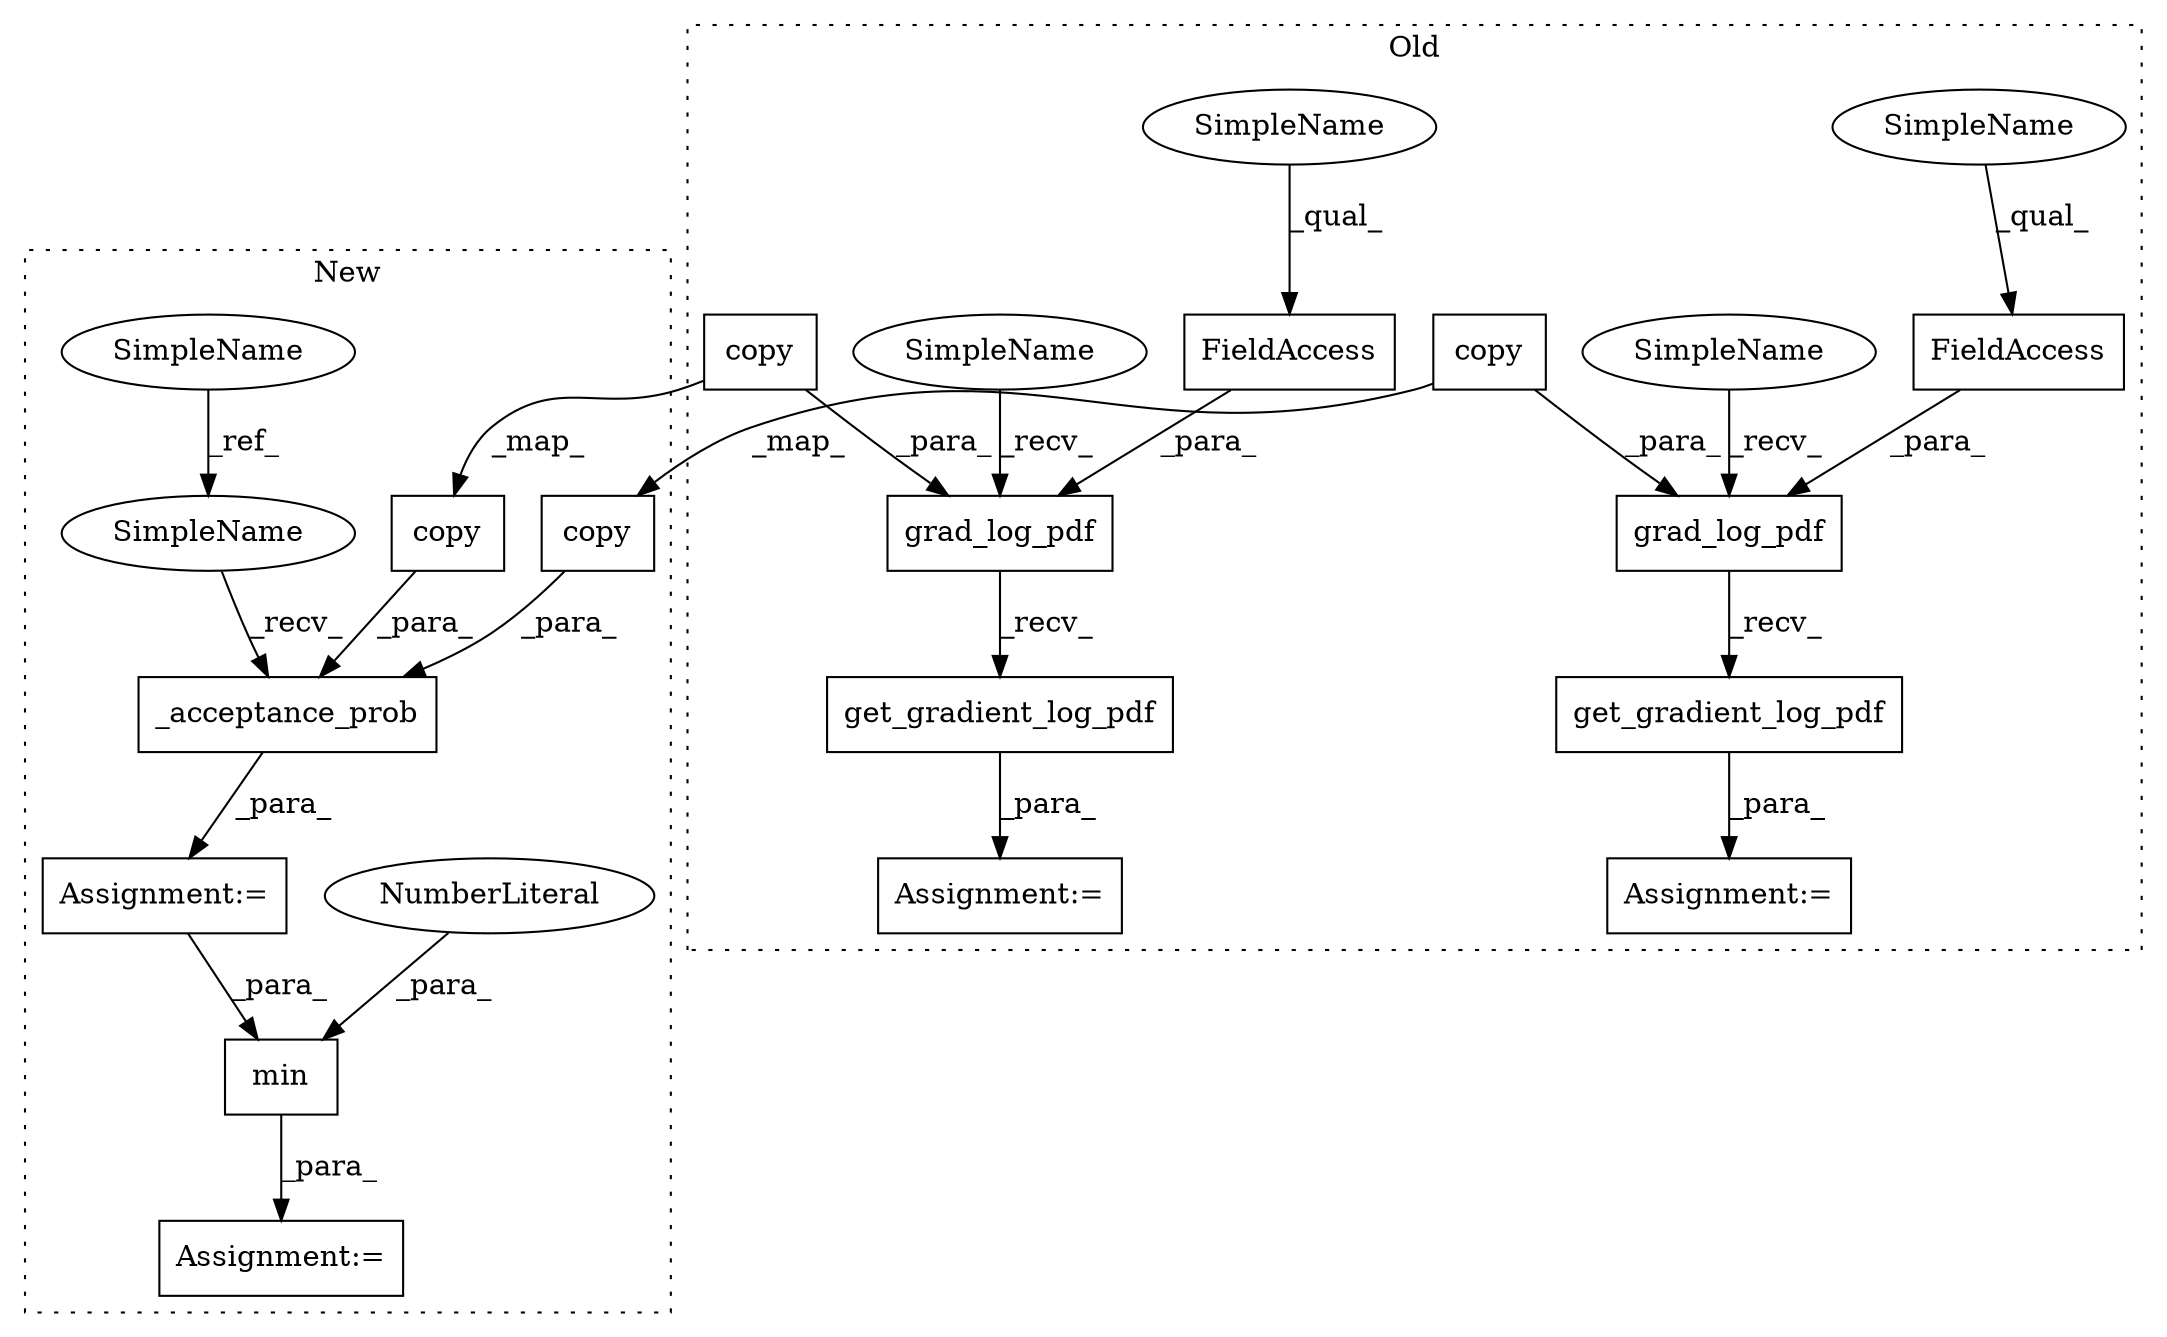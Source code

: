 digraph G {
subgraph cluster0 {
1 [label="get_gradient_log_pdf" a="32" s="5967" l="22" shape="box"];
5 [label="grad_log_pdf" a="32" s="5927,5965" l="13,1" shape="box"];
7 [label="grad_log_pdf" a="32" s="5820,5860" l="13,1" shape="box"];
8 [label="get_gradient_log_pdf" a="32" s="5862" l="22" shape="box"];
9 [label="FieldAccess" a="22" s="5850" l="10" shape="box"];
10 [label="FieldAccess" a="22" s="5955" l="10" shape="box"];
11 [label="copy" a="32" s="5843" l="6" shape="box"];
15 [label="copy" a="32" s="5948" l="6" shape="box"];
17 [label="Assignment:=" a="7" s="5813" l="2" shape="box"];
18 [label="Assignment:=" a="7" s="5920" l="2" shape="box"];
20 [label="SimpleName" a="42" s="5955" l="4" shape="ellipse"];
21 [label="SimpleName" a="42" s="5922" l="4" shape="ellipse"];
22 [label="SimpleName" a="42" s="5850" l="4" shape="ellipse"];
23 [label="SimpleName" a="42" s="5815" l="4" shape="ellipse"];
label = "Old";
style="dotted";
}
subgraph cluster1 {
2 [label="_acceptance_prob" a="32" s="5437,5508" l="17,1" shape="box"];
3 [label="min" a="32" s="5523,5544" l="4,1" shape="box"];
4 [label="NumberLiteral" a="34" s="5527" l="1" shape="ellipse"];
6 [label="SimpleName" a="42" s="4130" l="4" shape="ellipse"];
12 [label="copy" a="32" s="5479" l="6" shape="box"];
13 [label="Assignment:=" a="7" s="5522" l="1" shape="box"];
14 [label="copy" a="32" s="5462" l="6" shape="box"];
16 [label="Assignment:=" a="7" s="5431" l="1" shape="box"];
19 [label="SimpleName" a="42" s="5432" l="4" shape="ellipse"];
label = "New";
style="dotted";
}
1 -> 18 [label="_para_"];
2 -> 16 [label="_para_"];
3 -> 13 [label="_para_"];
4 -> 3 [label="_para_"];
5 -> 1 [label="_recv_"];
6 -> 19 [label="_ref_"];
7 -> 8 [label="_recv_"];
8 -> 17 [label="_para_"];
9 -> 7 [label="_para_"];
10 -> 5 [label="_para_"];
11 -> 12 [label="_map_"];
11 -> 7 [label="_para_"];
12 -> 2 [label="_para_"];
14 -> 2 [label="_para_"];
15 -> 14 [label="_map_"];
15 -> 5 [label="_para_"];
16 -> 3 [label="_para_"];
19 -> 2 [label="_recv_"];
20 -> 10 [label="_qual_"];
21 -> 5 [label="_recv_"];
22 -> 9 [label="_qual_"];
23 -> 7 [label="_recv_"];
}